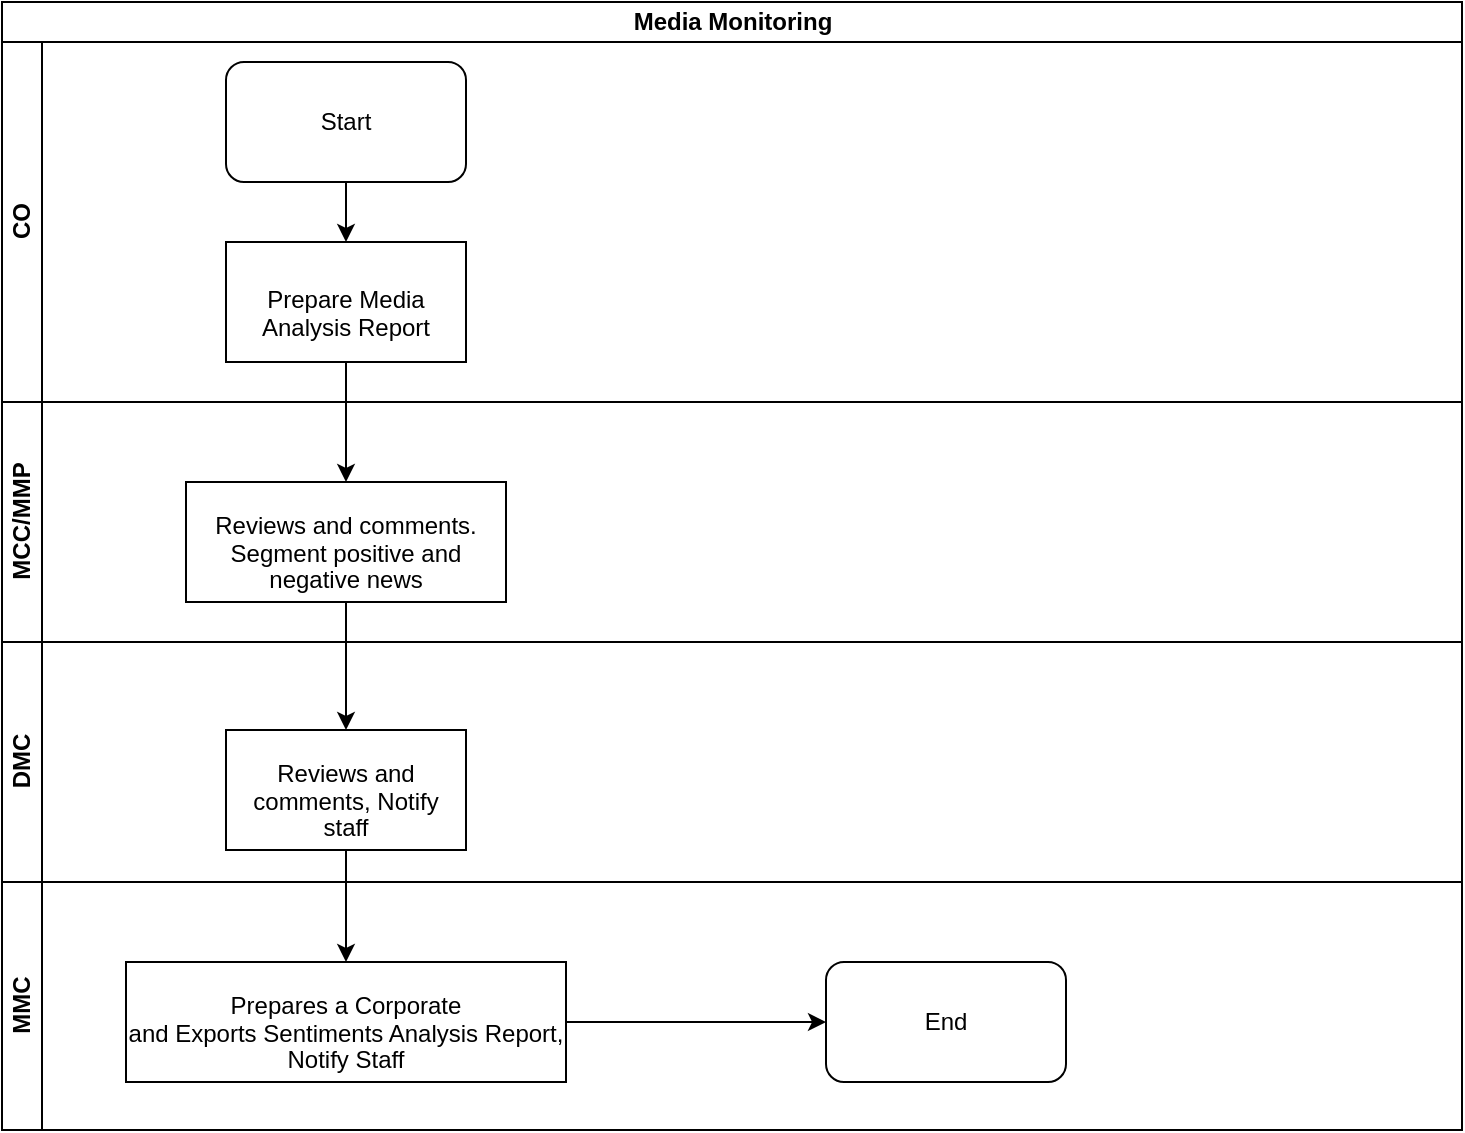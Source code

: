 <mxfile version="13.6.5" type="github">
  <diagram id="nH6XnGuxbobcNnb5yJCy" name="Page-1">
    <mxGraphModel dx="1038" dy="547" grid="1" gridSize="10" guides="1" tooltips="1" connect="1" arrows="1" fold="1" page="1" pageScale="1" pageWidth="1169" pageHeight="827" math="0" shadow="0">
      <root>
        <mxCell id="0" />
        <mxCell id="1" parent="0" />
        <mxCell id="tyI7mjYZsVbXrDO1z9M8-1" value="Media Monitoring" style="swimlane;html=1;childLayout=stackLayout;resizeParent=1;resizeParentMax=0;horizontal=1;startSize=20;horizontalStack=0;" vertex="1" parent="1">
          <mxGeometry x="40" y="50" width="730" height="564" as="geometry" />
        </mxCell>
        <mxCell id="tyI7mjYZsVbXrDO1z9M8-2" value="CO" style="swimlane;html=1;startSize=20;horizontal=0;" vertex="1" parent="tyI7mjYZsVbXrDO1z9M8-1">
          <mxGeometry y="20" width="730" height="180" as="geometry" />
        </mxCell>
        <mxCell id="tyI7mjYZsVbXrDO1z9M8-6" value="Start" style="rounded=1;whiteSpace=wrap;html=1;" vertex="1" parent="tyI7mjYZsVbXrDO1z9M8-2">
          <mxGeometry x="112" y="10" width="120" height="60" as="geometry" />
        </mxCell>
        <mxCell id="tyI7mjYZsVbXrDO1z9M8-8" value="&lt;br/&gt;&lt;p style=&quot;margin-bottom: 0in ; line-height: 115%&quot;&gt;Prepare Media&lt;br/&gt;Analysis Report&lt;/p&gt;&lt;br/&gt;" style="rounded=0;whiteSpace=wrap;html=1;" vertex="1" parent="tyI7mjYZsVbXrDO1z9M8-2">
          <mxGeometry x="112" y="100" width="120" height="60" as="geometry" />
        </mxCell>
        <mxCell id="tyI7mjYZsVbXrDO1z9M8-3" value="MCC/MMP" style="swimlane;html=1;startSize=20;horizontal=0;" vertex="1" parent="tyI7mjYZsVbXrDO1z9M8-1">
          <mxGeometry y="200" width="730" height="120" as="geometry" />
        </mxCell>
        <mxCell id="tyI7mjYZsVbXrDO1z9M8-16" value="&lt;br/&gt;&lt;p style=&quot;margin-bottom: 0in ; line-height: 115%&quot;&gt;Reviews and comments. Segment positive and&lt;br/&gt;negative news&lt;/p&gt;&lt;br/&gt;" style="whiteSpace=wrap;html=1;rounded=0;" vertex="1" parent="tyI7mjYZsVbXrDO1z9M8-3">
          <mxGeometry x="92" y="40" width="160" height="60" as="geometry" />
        </mxCell>
        <mxCell id="tyI7mjYZsVbXrDO1z9M8-4" value="DMC" style="swimlane;html=1;startSize=20;horizontal=0;" vertex="1" parent="tyI7mjYZsVbXrDO1z9M8-1">
          <mxGeometry y="320" width="730" height="120" as="geometry" />
        </mxCell>
        <mxCell id="tyI7mjYZsVbXrDO1z9M8-20" value="&lt;br/&gt;&lt;p style=&quot;margin-bottom: 0in ; line-height: 115%&quot;&gt;Reviews and comments, Notify staff&lt;/p&gt;&lt;br/&gt;" style="whiteSpace=wrap;html=1;rounded=0;" vertex="1" parent="tyI7mjYZsVbXrDO1z9M8-4">
          <mxGeometry x="112" y="44" width="120" height="60" as="geometry" />
        </mxCell>
        <mxCell id="tyI7mjYZsVbXrDO1z9M8-15" value="MMC" style="swimlane;html=1;startSize=20;horizontal=0;" vertex="1" parent="tyI7mjYZsVbXrDO1z9M8-1">
          <mxGeometry y="440" width="730" height="124" as="geometry" />
        </mxCell>
        <mxCell id="tyI7mjYZsVbXrDO1z9M8-24" value="End" style="rounded=1;whiteSpace=wrap;html=1;" vertex="1" parent="tyI7mjYZsVbXrDO1z9M8-15">
          <mxGeometry x="412" y="40" width="120" height="60" as="geometry" />
        </mxCell>
        <mxCell id="tyI7mjYZsVbXrDO1z9M8-22" value="&lt;br/&gt;&lt;p style=&quot;margin-bottom: 0in ; line-height: 115%&quot;&gt;Prepares a Corporate&lt;br/&gt;and Exports Sentiments Analysis Report, Notify Staff&lt;/p&gt;&lt;br/&gt;" style="whiteSpace=wrap;html=1;rounded=0;" vertex="1" parent="tyI7mjYZsVbXrDO1z9M8-15">
          <mxGeometry x="62" y="40" width="220" height="60" as="geometry" />
        </mxCell>
        <mxCell id="tyI7mjYZsVbXrDO1z9M8-17" value="" style="edgeStyle=orthogonalEdgeStyle;rounded=0;orthogonalLoop=1;jettySize=auto;html=1;" edge="1" parent="tyI7mjYZsVbXrDO1z9M8-1" source="tyI7mjYZsVbXrDO1z9M8-8" target="tyI7mjYZsVbXrDO1z9M8-16">
          <mxGeometry relative="1" as="geometry" />
        </mxCell>
        <mxCell id="tyI7mjYZsVbXrDO1z9M8-21" value="" style="edgeStyle=orthogonalEdgeStyle;rounded=0;orthogonalLoop=1;jettySize=auto;html=1;" edge="1" parent="tyI7mjYZsVbXrDO1z9M8-1" source="tyI7mjYZsVbXrDO1z9M8-16" target="tyI7mjYZsVbXrDO1z9M8-20">
          <mxGeometry relative="1" as="geometry" />
        </mxCell>
        <mxCell id="tyI7mjYZsVbXrDO1z9M8-23" value="" style="edgeStyle=orthogonalEdgeStyle;rounded=0;orthogonalLoop=1;jettySize=auto;html=1;" edge="1" parent="tyI7mjYZsVbXrDO1z9M8-1" source="tyI7mjYZsVbXrDO1z9M8-20" target="tyI7mjYZsVbXrDO1z9M8-22">
          <mxGeometry relative="1" as="geometry" />
        </mxCell>
        <mxCell id="tyI7mjYZsVbXrDO1z9M8-19" value="" style="edgeStyle=orthogonalEdgeStyle;rounded=0;orthogonalLoop=1;jettySize=auto;html=1;" edge="1" parent="1" source="tyI7mjYZsVbXrDO1z9M8-6">
          <mxGeometry relative="1" as="geometry">
            <mxPoint x="212" y="170" as="targetPoint" />
          </mxGeometry>
        </mxCell>
        <mxCell id="tyI7mjYZsVbXrDO1z9M8-26" value="" style="edgeStyle=orthogonalEdgeStyle;rounded=0;orthogonalLoop=1;jettySize=auto;html=1;" edge="1" parent="1" source="tyI7mjYZsVbXrDO1z9M8-22">
          <mxGeometry relative="1" as="geometry">
            <mxPoint x="452" y="560" as="targetPoint" />
          </mxGeometry>
        </mxCell>
      </root>
    </mxGraphModel>
  </diagram>
</mxfile>
